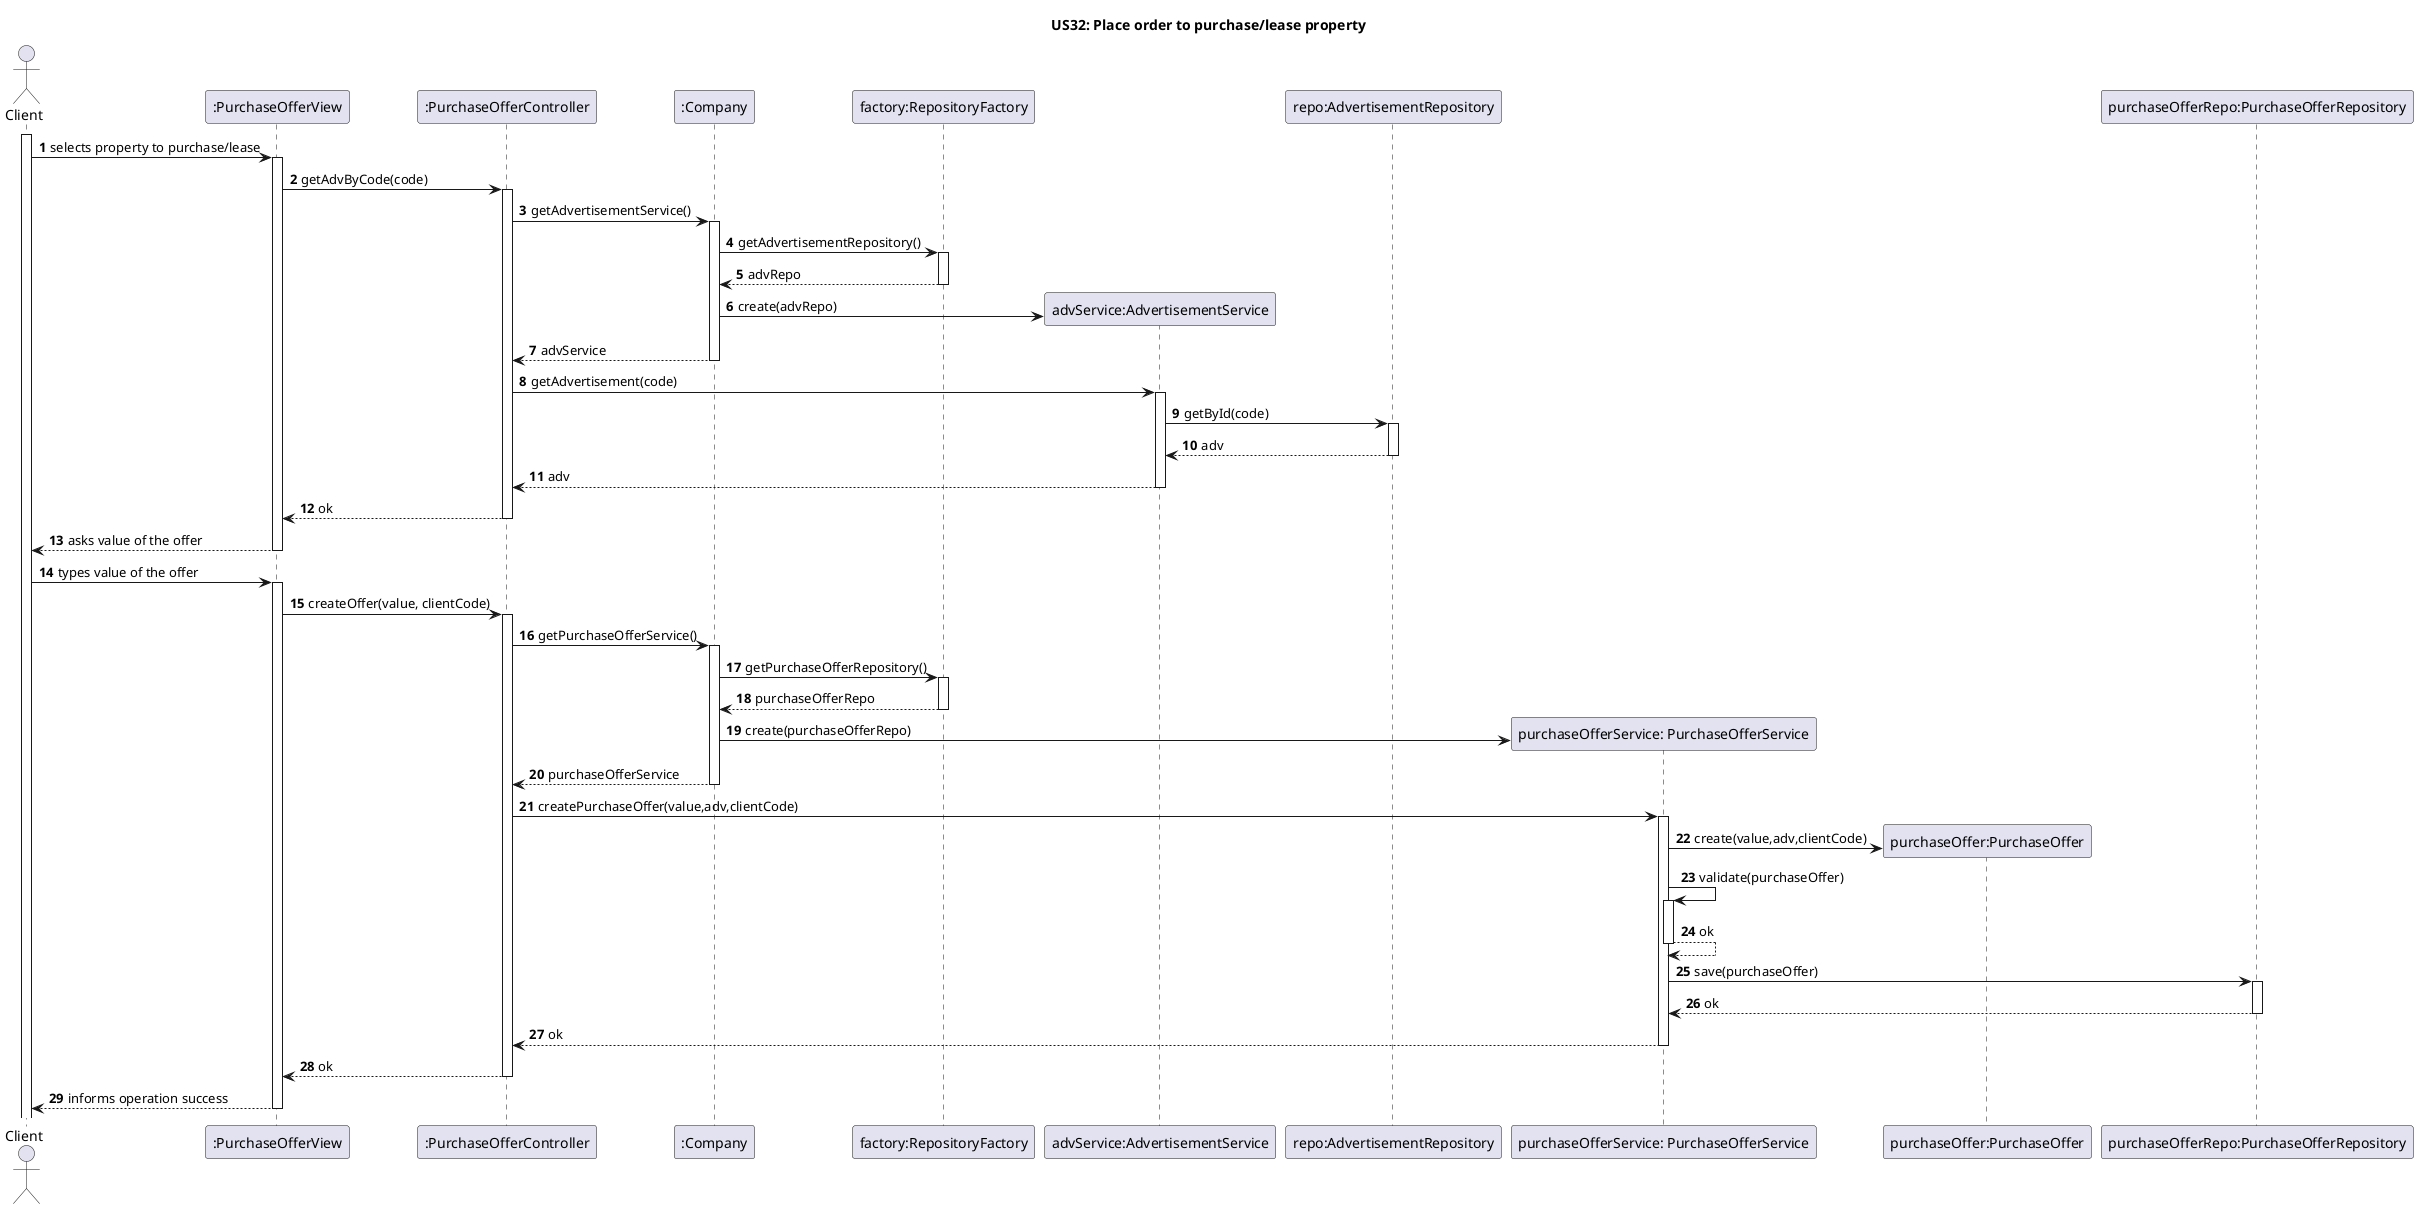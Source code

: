 @startuml
'https://plantuml.com/sequence-diagram

title US32: Place order to purchase/lease property

autoactivate on
autonumber

actor "Client" as User
participant ":PurchaseOfferView" as UI
participant ":PurchaseOfferController" as Ctrl
participant ":Company" as Company
participant "factory:RepositoryFactory" as Repo
participant "advService:AdvertisementService" as AdvService
participant "repo:AdvertisementRepository" as Repository
participant "purchaseOfferService: PurchaseOfferService" as OfferService
participant "purchaseOffer:PurchaseOffer" as PurchaseOffer
participant "purchaseOfferRepo:PurchaseOfferRepository" as OfferRepo





activate User


User->UI: selects property to purchase/lease
UI->Ctrl: getAdvByCode(code)
Ctrl->Company: getAdvertisementService()
Company->Repo:getAdvertisementRepository()
Repo-->Company: advRepo
Company->AdvService**: create(advRepo)
Company-->Ctrl: advService
Ctrl->AdvService: getAdvertisement(code)
AdvService->Repository: getById(code)
Repository-->AdvService: adv
AdvService-->Ctrl: adv
Ctrl-->UI: ok
UI-->User: asks value of the offer


User->UI: types value of the offer
UI->Ctrl: createOffer(value, clientCode)
Ctrl->Company: getPurchaseOfferService()
Company-> Repo: getPurchaseOfferRepository()
Repo-->Company: purchaseOfferRepo
Company->OfferService**: create(purchaseOfferRepo)
Company-->Ctrl: purchaseOfferService
Ctrl->OfferService:createPurchaseOffer(value,adv,clientCode)
OfferService->PurchaseOffer**: create(value,adv,clientCode)
OfferService->OfferService: validate(purchaseOffer)
OfferService-->OfferService: ok
OfferService-> OfferRepo: save(purchaseOffer)
OfferRepo-->OfferService: ok
OfferService-->Ctrl: ok
Ctrl-->UI: ok
UI-->User: informs operation success















@enduml
